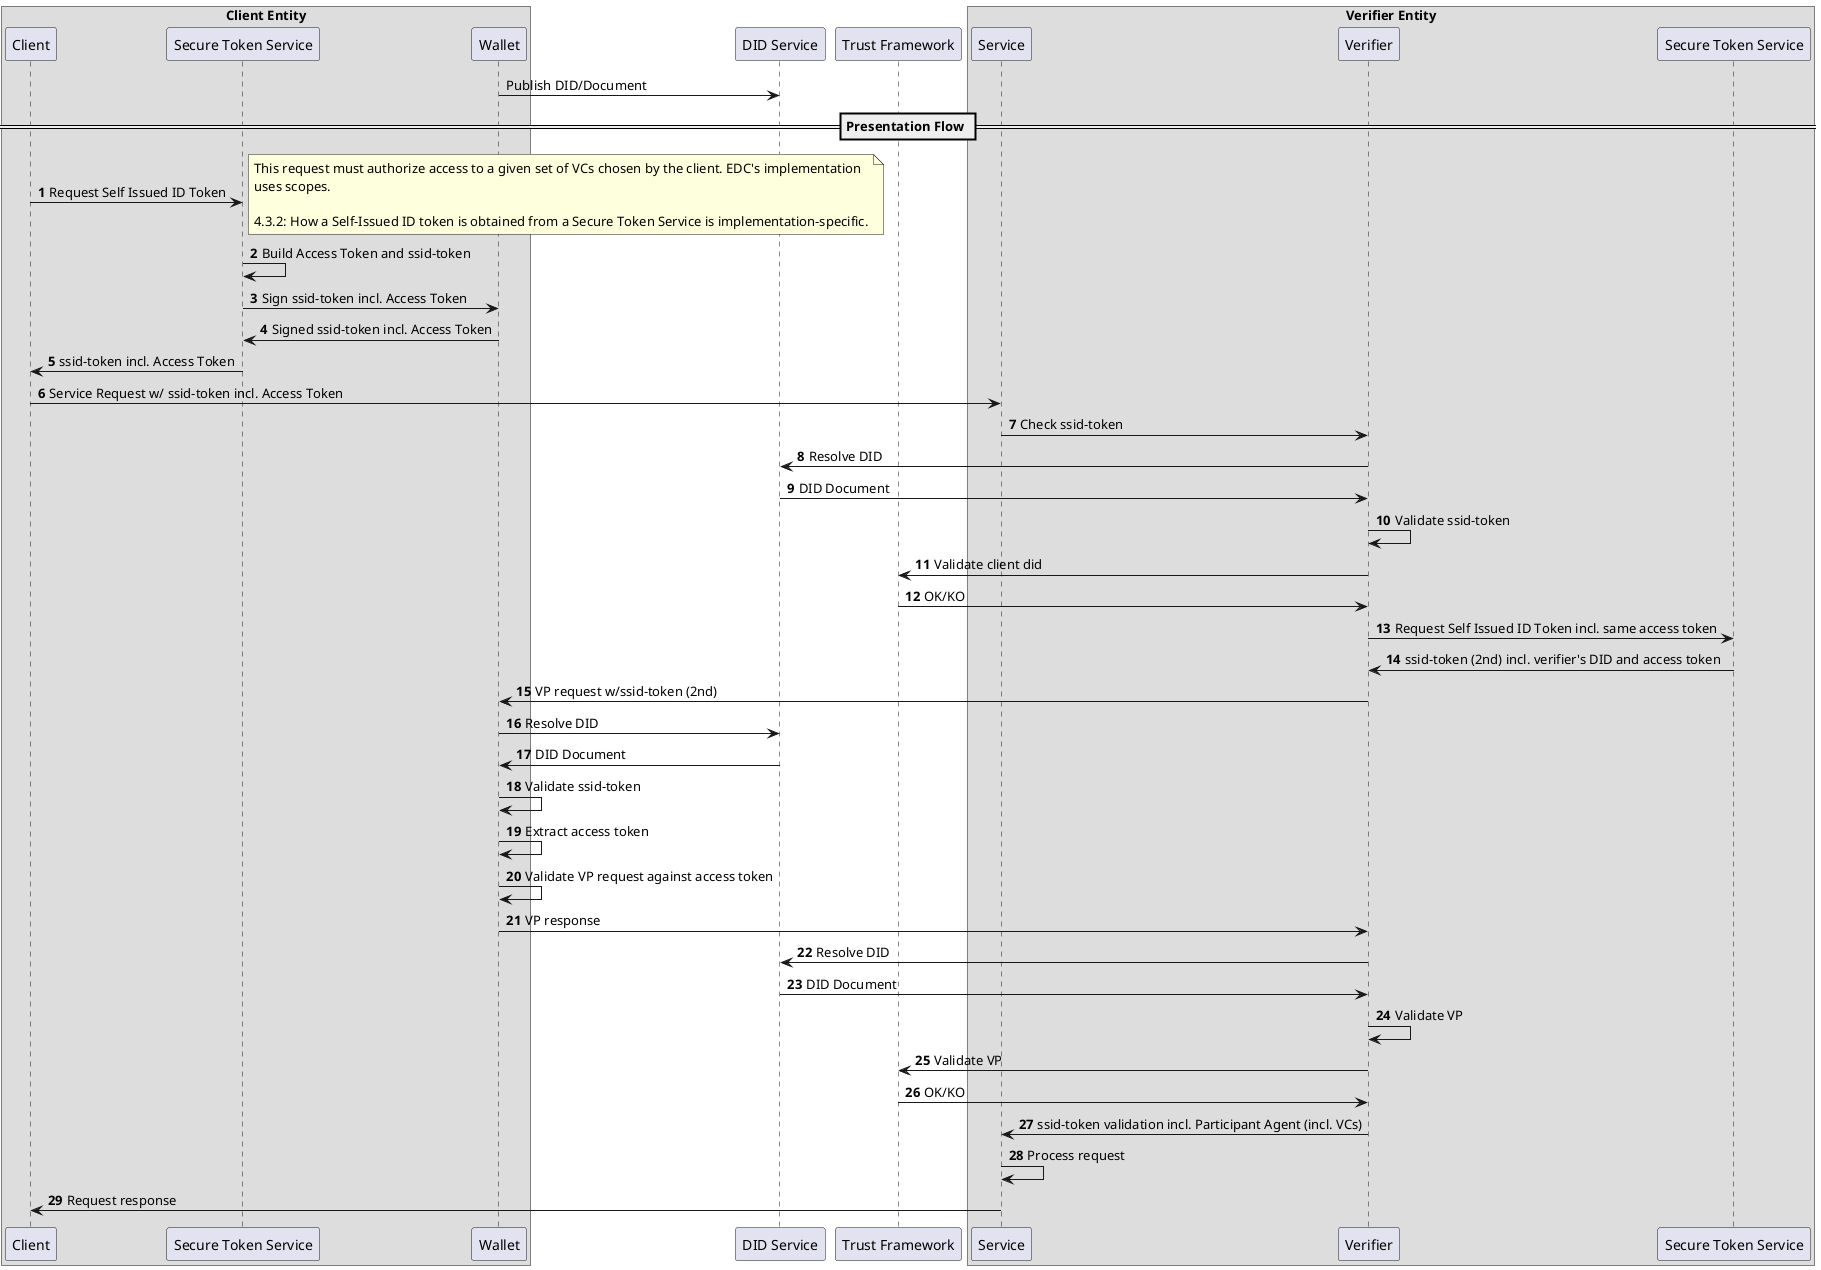 @startuml

box "Client Entity" 
    Participant "Client" as C
    Participant "Secure Token Service" as STS
    Participant "Wallet" as W
end box

Participant "DID Service" as DID
Participant "Trust Framework" as TF

box "Verifier Entity"  
    Participant "Service" as S
    Participant "Verifier" as V
    Participant "Secure Token Service" as STSV
end box

W -> DID: Publish DID/Document

== Presentation Flow ==
autonumber
C -> STS: Request Self Issued ID Token
note right
    This request must authorize access to a given set of VCs chosen by the client. EDC's implementation
    uses scopes.

    4.3.2: How a Self-Issued ID token is obtained from a Secure Token Service is implementation-specific.
end note
STS -> STS: Build Access Token and ssid-token
STS -> W: Sign ssid-token incl. Access Token
W -> STS: Signed ssid-token incl. Access Token
STS -> C: ssid-token incl. Access Token
C -> S: Service Request w/ ssid-token incl. Access Token

S-> V: Check ssid-token

V -> DID: Resolve DID
DID -> V: DID Document
V -> V:  Validate ssid-token

V -> TF: Validate client did
TF -> V: OK/KO

V -> STSV: Request Self Issued ID Token incl. same access token
STSV -> V: ssid-token (2nd) incl. verifier's DID and access token
V -> W: VP request w/ssid-token (2nd)
W -> DID: Resolve DID
DID -> W: DID Document
W -> W : Validate ssid-token
W -> W : Extract access token
W -> W: Validate VP request against access token
W -> V: VP response

V -> DID: Resolve DID
DID -> V: DID Document
V -> V: Validate VP

V -> TF: Validate VP
TF -> V: OK/KO
V -> S: ssid-token validation incl. Participant Agent (incl. VCs)

S -> S: Process request
S -> C: Request response

@enduml